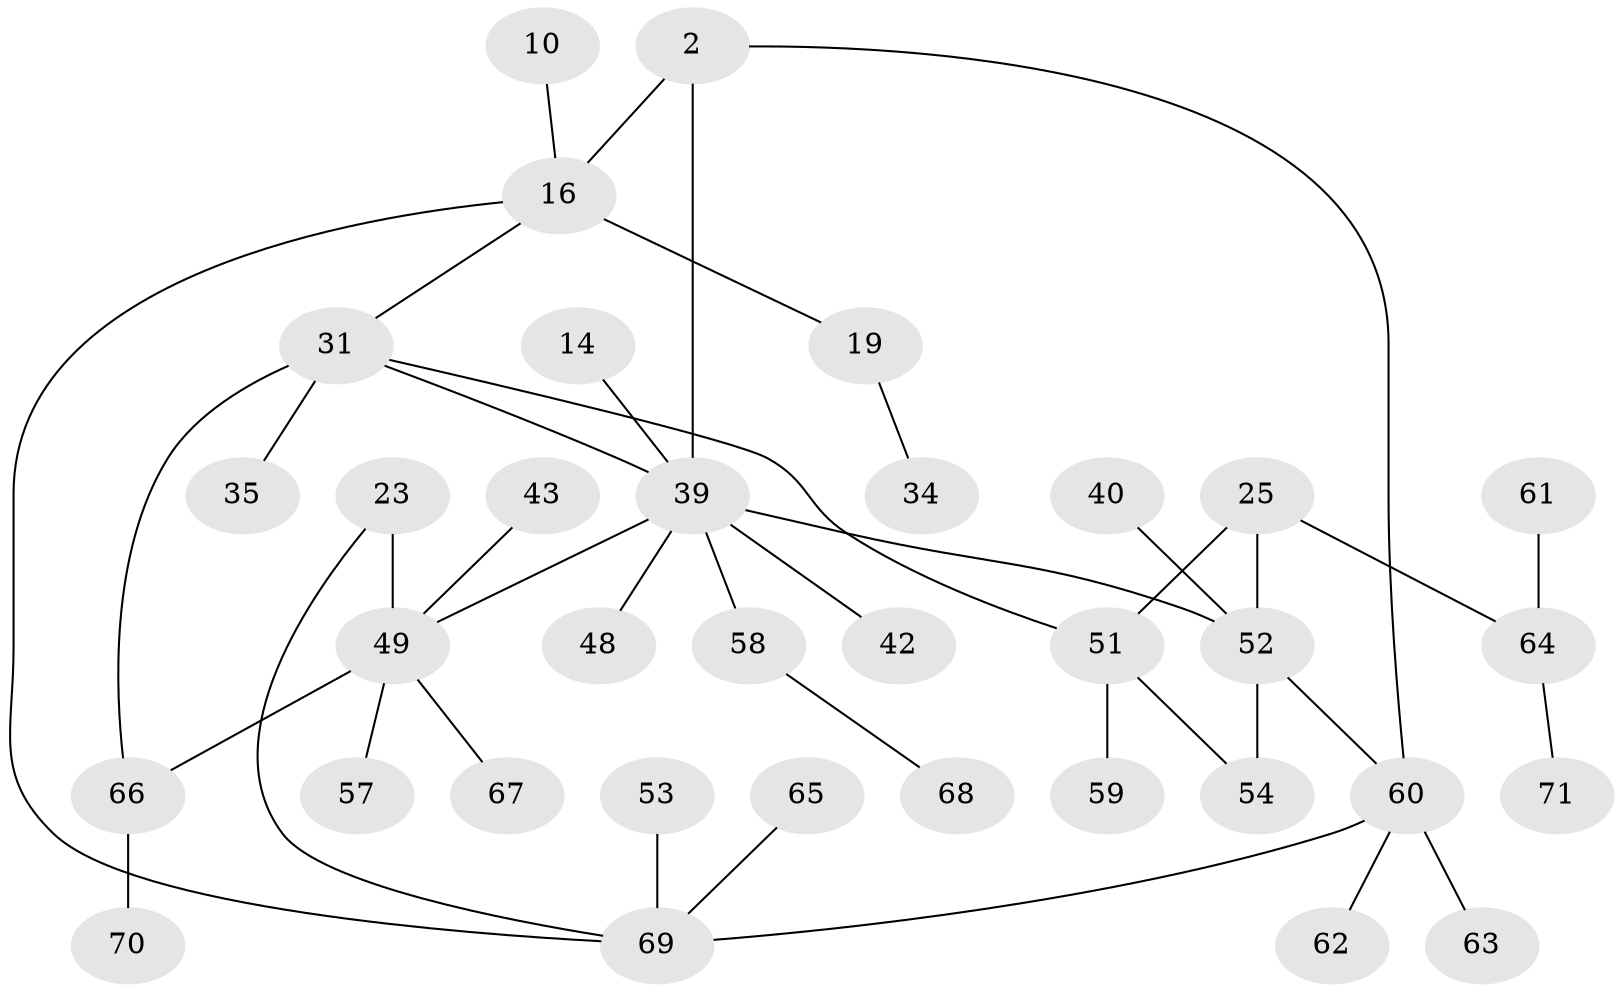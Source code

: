 // original degree distribution, {4: 0.08450704225352113, 5: 0.11267605633802817, 2: 0.4084507042253521, 3: 0.09859154929577464, 1: 0.29577464788732394}
// Generated by graph-tools (version 1.1) at 2025/41/03/09/25 04:41:27]
// undirected, 35 vertices, 41 edges
graph export_dot {
graph [start="1"]
  node [color=gray90,style=filled];
  2;
  10 [super="+3"];
  14;
  16 [super="+1"];
  19;
  23;
  25 [super="+24"];
  31 [super="+29"];
  34;
  35;
  39 [super="+37+33+6+9"];
  40;
  42;
  43;
  48;
  49 [super="+15+30"];
  51;
  52 [super="+38"];
  53;
  54;
  57 [super="+36"];
  58;
  59;
  60 [super="+41+46"];
  61;
  62;
  63;
  64 [super="+55"];
  65;
  66 [super="+44"];
  67;
  68;
  69 [super="+56"];
  70;
  71;
  2 -- 16 [weight=2];
  2 -- 39 [weight=2];
  2 -- 60;
  10 -- 16;
  14 -- 39;
  16 -- 19;
  16 -- 31;
  16 -- 69;
  19 -- 34;
  23 -- 69;
  23 -- 49;
  25 -- 51 [weight=2];
  25 -- 52;
  25 -- 64;
  31 -- 66 [weight=2];
  31 -- 35;
  31 -- 51;
  31 -- 39;
  39 -- 42;
  39 -- 48;
  39 -- 49;
  39 -- 58;
  39 -- 52;
  40 -- 52;
  43 -- 49;
  49 -- 57 [weight=2];
  49 -- 66;
  49 -- 67;
  51 -- 59;
  51 -- 54;
  52 -- 54;
  52 -- 60;
  53 -- 69;
  58 -- 68;
  60 -- 63;
  60 -- 69;
  60 -- 62;
  61 -- 64;
  64 -- 71;
  65 -- 69;
  66 -- 70;
}
